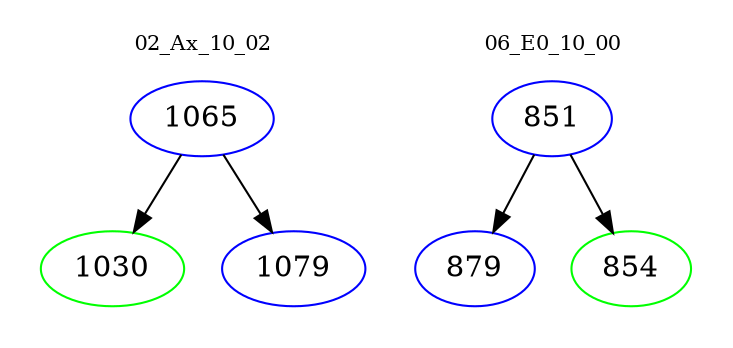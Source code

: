 digraph{
subgraph cluster_0 {
color = white
label = "02_Ax_10_02";
fontsize=10;
T0_1065 [label="1065", color="blue"]
T0_1065 -> T0_1030 [color="black"]
T0_1030 [label="1030", color="green"]
T0_1065 -> T0_1079 [color="black"]
T0_1079 [label="1079", color="blue"]
}
subgraph cluster_1 {
color = white
label = "06_E0_10_00";
fontsize=10;
T1_851 [label="851", color="blue"]
T1_851 -> T1_879 [color="black"]
T1_879 [label="879", color="blue"]
T1_851 -> T1_854 [color="black"]
T1_854 [label="854", color="green"]
}
}
